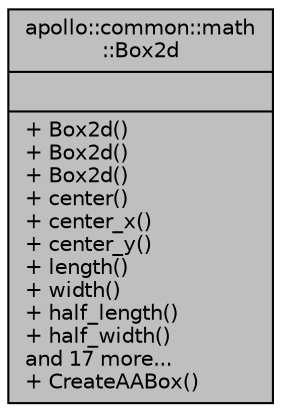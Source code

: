digraph "apollo::common::math::Box2d"
{
  edge [fontname="Helvetica",fontsize="10",labelfontname="Helvetica",labelfontsize="10"];
  node [fontname="Helvetica",fontsize="10",shape=record];
  Node1 [label="{apollo::common::math\l::Box2d\n||+ Box2d()\l+ Box2d()\l+ Box2d()\l+ center()\l+ center_x()\l+ center_y()\l+ length()\l+ width()\l+ half_length()\l+ half_width()\land 17 more...\l+ CreateAABox()\l}",height=0.2,width=0.4,color="black", fillcolor="grey75", style="filled" fontcolor="black"];
}
